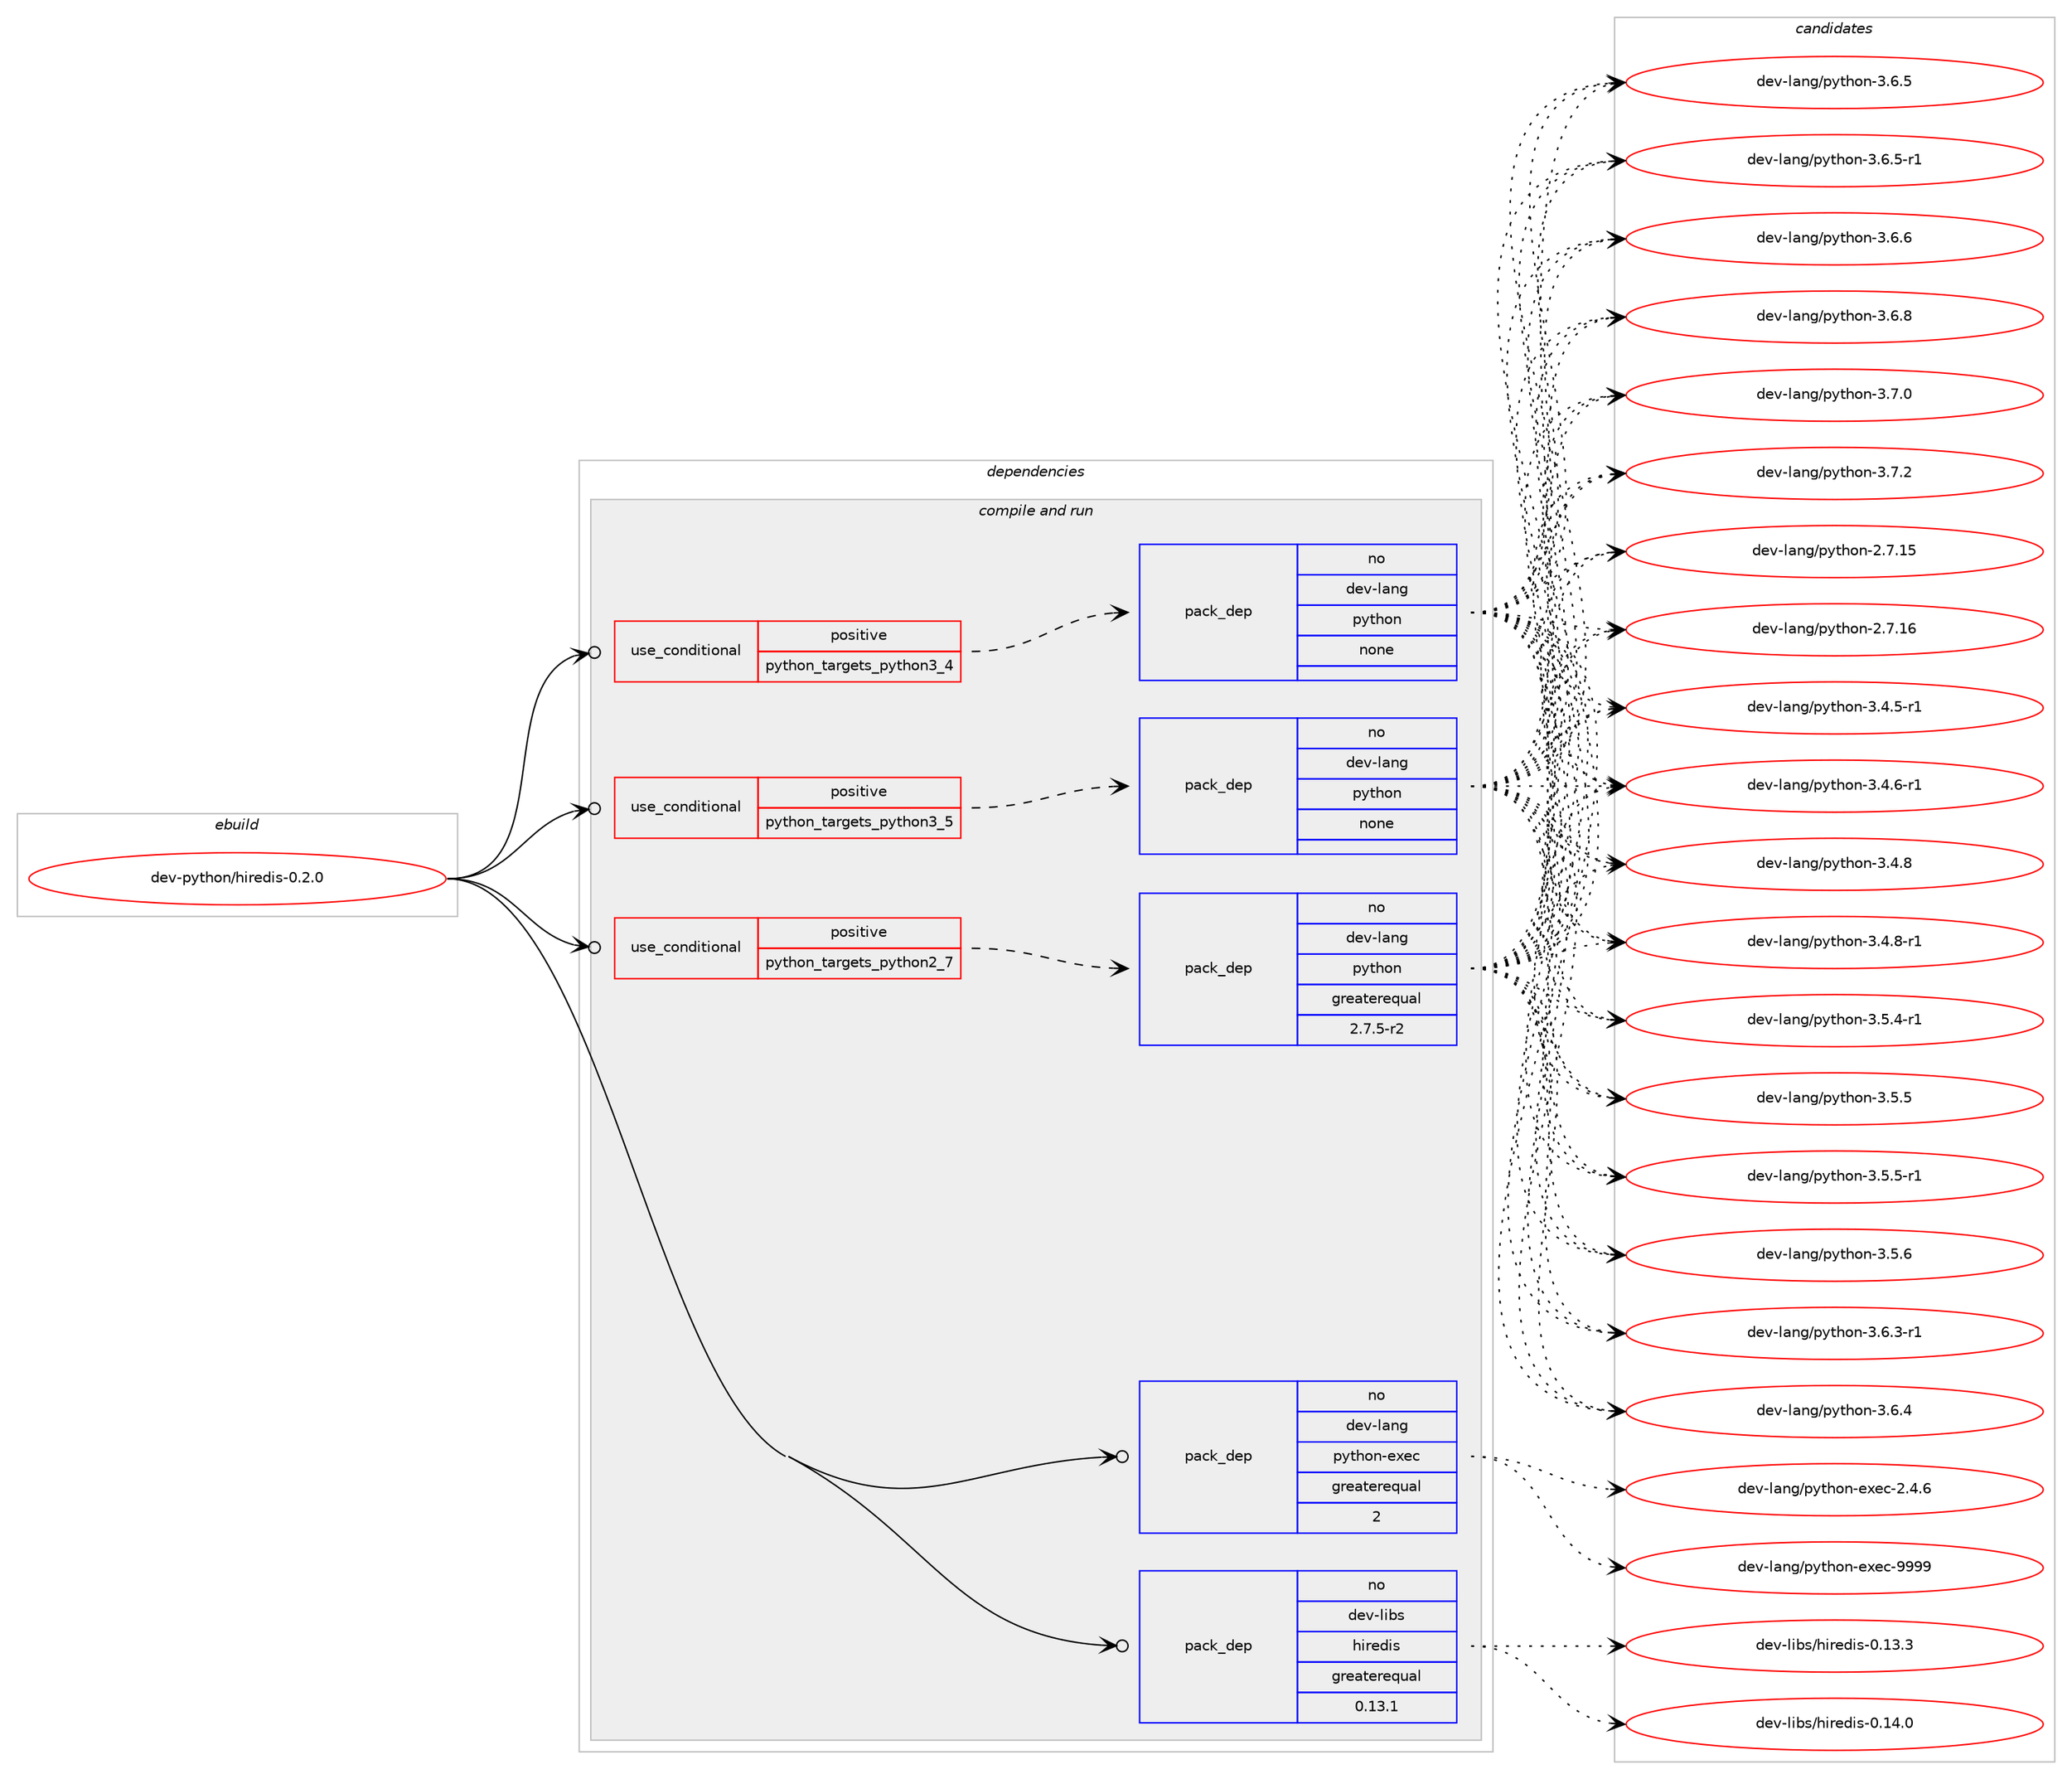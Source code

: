 digraph prolog {

# *************
# Graph options
# *************

newrank=true;
concentrate=true;
compound=true;
graph [rankdir=LR,fontname=Helvetica,fontsize=10,ranksep=1.5];#, ranksep=2.5, nodesep=0.2];
edge  [arrowhead=vee];
node  [fontname=Helvetica,fontsize=10];

# **********
# The ebuild
# **********

subgraph cluster_leftcol {
color=gray;
rank=same;
label=<<i>ebuild</i>>;
id [label="dev-python/hiredis-0.2.0", color=red, width=4, href="../dev-python/hiredis-0.2.0.svg"];
}

# ****************
# The dependencies
# ****************

subgraph cluster_midcol {
color=gray;
label=<<i>dependencies</i>>;
subgraph cluster_compile {
fillcolor="#eeeeee";
style=filled;
label=<<i>compile</i>>;
}
subgraph cluster_compileandrun {
fillcolor="#eeeeee";
style=filled;
label=<<i>compile and run</i>>;
subgraph cond375362 {
dependency1412712 [label=<<TABLE BORDER="0" CELLBORDER="1" CELLSPACING="0" CELLPADDING="4"><TR><TD ROWSPAN="3" CELLPADDING="10">use_conditional</TD></TR><TR><TD>positive</TD></TR><TR><TD>python_targets_python2_7</TD></TR></TABLE>>, shape=none, color=red];
subgraph pack1014081 {
dependency1412713 [label=<<TABLE BORDER="0" CELLBORDER="1" CELLSPACING="0" CELLPADDING="4" WIDTH="220"><TR><TD ROWSPAN="6" CELLPADDING="30">pack_dep</TD></TR><TR><TD WIDTH="110">no</TD></TR><TR><TD>dev-lang</TD></TR><TR><TD>python</TD></TR><TR><TD>greaterequal</TD></TR><TR><TD>2.7.5-r2</TD></TR></TABLE>>, shape=none, color=blue];
}
dependency1412712:e -> dependency1412713:w [weight=20,style="dashed",arrowhead="vee"];
}
id:e -> dependency1412712:w [weight=20,style="solid",arrowhead="odotvee"];
subgraph cond375363 {
dependency1412714 [label=<<TABLE BORDER="0" CELLBORDER="1" CELLSPACING="0" CELLPADDING="4"><TR><TD ROWSPAN="3" CELLPADDING="10">use_conditional</TD></TR><TR><TD>positive</TD></TR><TR><TD>python_targets_python3_4</TD></TR></TABLE>>, shape=none, color=red];
subgraph pack1014082 {
dependency1412715 [label=<<TABLE BORDER="0" CELLBORDER="1" CELLSPACING="0" CELLPADDING="4" WIDTH="220"><TR><TD ROWSPAN="6" CELLPADDING="30">pack_dep</TD></TR><TR><TD WIDTH="110">no</TD></TR><TR><TD>dev-lang</TD></TR><TR><TD>python</TD></TR><TR><TD>none</TD></TR><TR><TD></TD></TR></TABLE>>, shape=none, color=blue];
}
dependency1412714:e -> dependency1412715:w [weight=20,style="dashed",arrowhead="vee"];
}
id:e -> dependency1412714:w [weight=20,style="solid",arrowhead="odotvee"];
subgraph cond375364 {
dependency1412716 [label=<<TABLE BORDER="0" CELLBORDER="1" CELLSPACING="0" CELLPADDING="4"><TR><TD ROWSPAN="3" CELLPADDING="10">use_conditional</TD></TR><TR><TD>positive</TD></TR><TR><TD>python_targets_python3_5</TD></TR></TABLE>>, shape=none, color=red];
subgraph pack1014083 {
dependency1412717 [label=<<TABLE BORDER="0" CELLBORDER="1" CELLSPACING="0" CELLPADDING="4" WIDTH="220"><TR><TD ROWSPAN="6" CELLPADDING="30">pack_dep</TD></TR><TR><TD WIDTH="110">no</TD></TR><TR><TD>dev-lang</TD></TR><TR><TD>python</TD></TR><TR><TD>none</TD></TR><TR><TD></TD></TR></TABLE>>, shape=none, color=blue];
}
dependency1412716:e -> dependency1412717:w [weight=20,style="dashed",arrowhead="vee"];
}
id:e -> dependency1412716:w [weight=20,style="solid",arrowhead="odotvee"];
subgraph pack1014084 {
dependency1412718 [label=<<TABLE BORDER="0" CELLBORDER="1" CELLSPACING="0" CELLPADDING="4" WIDTH="220"><TR><TD ROWSPAN="6" CELLPADDING="30">pack_dep</TD></TR><TR><TD WIDTH="110">no</TD></TR><TR><TD>dev-lang</TD></TR><TR><TD>python-exec</TD></TR><TR><TD>greaterequal</TD></TR><TR><TD>2</TD></TR></TABLE>>, shape=none, color=blue];
}
id:e -> dependency1412718:w [weight=20,style="solid",arrowhead="odotvee"];
subgraph pack1014085 {
dependency1412719 [label=<<TABLE BORDER="0" CELLBORDER="1" CELLSPACING="0" CELLPADDING="4" WIDTH="220"><TR><TD ROWSPAN="6" CELLPADDING="30">pack_dep</TD></TR><TR><TD WIDTH="110">no</TD></TR><TR><TD>dev-libs</TD></TR><TR><TD>hiredis</TD></TR><TR><TD>greaterequal</TD></TR><TR><TD>0.13.1</TD></TR></TABLE>>, shape=none, color=blue];
}
id:e -> dependency1412719:w [weight=20,style="solid",arrowhead="odotvee"];
}
subgraph cluster_run {
fillcolor="#eeeeee";
style=filled;
label=<<i>run</i>>;
}
}

# **************
# The candidates
# **************

subgraph cluster_choices {
rank=same;
color=gray;
label=<<i>candidates</i>>;

subgraph choice1014081 {
color=black;
nodesep=1;
choice10010111845108971101034711212111610411111045504655464953 [label="dev-lang/python-2.7.15", color=red, width=4,href="../dev-lang/python-2.7.15.svg"];
choice10010111845108971101034711212111610411111045504655464954 [label="dev-lang/python-2.7.16", color=red, width=4,href="../dev-lang/python-2.7.16.svg"];
choice1001011184510897110103471121211161041111104551465246534511449 [label="dev-lang/python-3.4.5-r1", color=red, width=4,href="../dev-lang/python-3.4.5-r1.svg"];
choice1001011184510897110103471121211161041111104551465246544511449 [label="dev-lang/python-3.4.6-r1", color=red, width=4,href="../dev-lang/python-3.4.6-r1.svg"];
choice100101118451089711010347112121116104111110455146524656 [label="dev-lang/python-3.4.8", color=red, width=4,href="../dev-lang/python-3.4.8.svg"];
choice1001011184510897110103471121211161041111104551465246564511449 [label="dev-lang/python-3.4.8-r1", color=red, width=4,href="../dev-lang/python-3.4.8-r1.svg"];
choice1001011184510897110103471121211161041111104551465346524511449 [label="dev-lang/python-3.5.4-r1", color=red, width=4,href="../dev-lang/python-3.5.4-r1.svg"];
choice100101118451089711010347112121116104111110455146534653 [label="dev-lang/python-3.5.5", color=red, width=4,href="../dev-lang/python-3.5.5.svg"];
choice1001011184510897110103471121211161041111104551465346534511449 [label="dev-lang/python-3.5.5-r1", color=red, width=4,href="../dev-lang/python-3.5.5-r1.svg"];
choice100101118451089711010347112121116104111110455146534654 [label="dev-lang/python-3.5.6", color=red, width=4,href="../dev-lang/python-3.5.6.svg"];
choice1001011184510897110103471121211161041111104551465446514511449 [label="dev-lang/python-3.6.3-r1", color=red, width=4,href="../dev-lang/python-3.6.3-r1.svg"];
choice100101118451089711010347112121116104111110455146544652 [label="dev-lang/python-3.6.4", color=red, width=4,href="../dev-lang/python-3.6.4.svg"];
choice100101118451089711010347112121116104111110455146544653 [label="dev-lang/python-3.6.5", color=red, width=4,href="../dev-lang/python-3.6.5.svg"];
choice1001011184510897110103471121211161041111104551465446534511449 [label="dev-lang/python-3.6.5-r1", color=red, width=4,href="../dev-lang/python-3.6.5-r1.svg"];
choice100101118451089711010347112121116104111110455146544654 [label="dev-lang/python-3.6.6", color=red, width=4,href="../dev-lang/python-3.6.6.svg"];
choice100101118451089711010347112121116104111110455146544656 [label="dev-lang/python-3.6.8", color=red, width=4,href="../dev-lang/python-3.6.8.svg"];
choice100101118451089711010347112121116104111110455146554648 [label="dev-lang/python-3.7.0", color=red, width=4,href="../dev-lang/python-3.7.0.svg"];
choice100101118451089711010347112121116104111110455146554650 [label="dev-lang/python-3.7.2", color=red, width=4,href="../dev-lang/python-3.7.2.svg"];
dependency1412713:e -> choice10010111845108971101034711212111610411111045504655464953:w [style=dotted,weight="100"];
dependency1412713:e -> choice10010111845108971101034711212111610411111045504655464954:w [style=dotted,weight="100"];
dependency1412713:e -> choice1001011184510897110103471121211161041111104551465246534511449:w [style=dotted,weight="100"];
dependency1412713:e -> choice1001011184510897110103471121211161041111104551465246544511449:w [style=dotted,weight="100"];
dependency1412713:e -> choice100101118451089711010347112121116104111110455146524656:w [style=dotted,weight="100"];
dependency1412713:e -> choice1001011184510897110103471121211161041111104551465246564511449:w [style=dotted,weight="100"];
dependency1412713:e -> choice1001011184510897110103471121211161041111104551465346524511449:w [style=dotted,weight="100"];
dependency1412713:e -> choice100101118451089711010347112121116104111110455146534653:w [style=dotted,weight="100"];
dependency1412713:e -> choice1001011184510897110103471121211161041111104551465346534511449:w [style=dotted,weight="100"];
dependency1412713:e -> choice100101118451089711010347112121116104111110455146534654:w [style=dotted,weight="100"];
dependency1412713:e -> choice1001011184510897110103471121211161041111104551465446514511449:w [style=dotted,weight="100"];
dependency1412713:e -> choice100101118451089711010347112121116104111110455146544652:w [style=dotted,weight="100"];
dependency1412713:e -> choice100101118451089711010347112121116104111110455146544653:w [style=dotted,weight="100"];
dependency1412713:e -> choice1001011184510897110103471121211161041111104551465446534511449:w [style=dotted,weight="100"];
dependency1412713:e -> choice100101118451089711010347112121116104111110455146544654:w [style=dotted,weight="100"];
dependency1412713:e -> choice100101118451089711010347112121116104111110455146544656:w [style=dotted,weight="100"];
dependency1412713:e -> choice100101118451089711010347112121116104111110455146554648:w [style=dotted,weight="100"];
dependency1412713:e -> choice100101118451089711010347112121116104111110455146554650:w [style=dotted,weight="100"];
}
subgraph choice1014082 {
color=black;
nodesep=1;
choice10010111845108971101034711212111610411111045504655464953 [label="dev-lang/python-2.7.15", color=red, width=4,href="../dev-lang/python-2.7.15.svg"];
choice10010111845108971101034711212111610411111045504655464954 [label="dev-lang/python-2.7.16", color=red, width=4,href="../dev-lang/python-2.7.16.svg"];
choice1001011184510897110103471121211161041111104551465246534511449 [label="dev-lang/python-3.4.5-r1", color=red, width=4,href="../dev-lang/python-3.4.5-r1.svg"];
choice1001011184510897110103471121211161041111104551465246544511449 [label="dev-lang/python-3.4.6-r1", color=red, width=4,href="../dev-lang/python-3.4.6-r1.svg"];
choice100101118451089711010347112121116104111110455146524656 [label="dev-lang/python-3.4.8", color=red, width=4,href="../dev-lang/python-3.4.8.svg"];
choice1001011184510897110103471121211161041111104551465246564511449 [label="dev-lang/python-3.4.8-r1", color=red, width=4,href="../dev-lang/python-3.4.8-r1.svg"];
choice1001011184510897110103471121211161041111104551465346524511449 [label="dev-lang/python-3.5.4-r1", color=red, width=4,href="../dev-lang/python-3.5.4-r1.svg"];
choice100101118451089711010347112121116104111110455146534653 [label="dev-lang/python-3.5.5", color=red, width=4,href="../dev-lang/python-3.5.5.svg"];
choice1001011184510897110103471121211161041111104551465346534511449 [label="dev-lang/python-3.5.5-r1", color=red, width=4,href="../dev-lang/python-3.5.5-r1.svg"];
choice100101118451089711010347112121116104111110455146534654 [label="dev-lang/python-3.5.6", color=red, width=4,href="../dev-lang/python-3.5.6.svg"];
choice1001011184510897110103471121211161041111104551465446514511449 [label="dev-lang/python-3.6.3-r1", color=red, width=4,href="../dev-lang/python-3.6.3-r1.svg"];
choice100101118451089711010347112121116104111110455146544652 [label="dev-lang/python-3.6.4", color=red, width=4,href="../dev-lang/python-3.6.4.svg"];
choice100101118451089711010347112121116104111110455146544653 [label="dev-lang/python-3.6.5", color=red, width=4,href="../dev-lang/python-3.6.5.svg"];
choice1001011184510897110103471121211161041111104551465446534511449 [label="dev-lang/python-3.6.5-r1", color=red, width=4,href="../dev-lang/python-3.6.5-r1.svg"];
choice100101118451089711010347112121116104111110455146544654 [label="dev-lang/python-3.6.6", color=red, width=4,href="../dev-lang/python-3.6.6.svg"];
choice100101118451089711010347112121116104111110455146544656 [label="dev-lang/python-3.6.8", color=red, width=4,href="../dev-lang/python-3.6.8.svg"];
choice100101118451089711010347112121116104111110455146554648 [label="dev-lang/python-3.7.0", color=red, width=4,href="../dev-lang/python-3.7.0.svg"];
choice100101118451089711010347112121116104111110455146554650 [label="dev-lang/python-3.7.2", color=red, width=4,href="../dev-lang/python-3.7.2.svg"];
dependency1412715:e -> choice10010111845108971101034711212111610411111045504655464953:w [style=dotted,weight="100"];
dependency1412715:e -> choice10010111845108971101034711212111610411111045504655464954:w [style=dotted,weight="100"];
dependency1412715:e -> choice1001011184510897110103471121211161041111104551465246534511449:w [style=dotted,weight="100"];
dependency1412715:e -> choice1001011184510897110103471121211161041111104551465246544511449:w [style=dotted,weight="100"];
dependency1412715:e -> choice100101118451089711010347112121116104111110455146524656:w [style=dotted,weight="100"];
dependency1412715:e -> choice1001011184510897110103471121211161041111104551465246564511449:w [style=dotted,weight="100"];
dependency1412715:e -> choice1001011184510897110103471121211161041111104551465346524511449:w [style=dotted,weight="100"];
dependency1412715:e -> choice100101118451089711010347112121116104111110455146534653:w [style=dotted,weight="100"];
dependency1412715:e -> choice1001011184510897110103471121211161041111104551465346534511449:w [style=dotted,weight="100"];
dependency1412715:e -> choice100101118451089711010347112121116104111110455146534654:w [style=dotted,weight="100"];
dependency1412715:e -> choice1001011184510897110103471121211161041111104551465446514511449:w [style=dotted,weight="100"];
dependency1412715:e -> choice100101118451089711010347112121116104111110455146544652:w [style=dotted,weight="100"];
dependency1412715:e -> choice100101118451089711010347112121116104111110455146544653:w [style=dotted,weight="100"];
dependency1412715:e -> choice1001011184510897110103471121211161041111104551465446534511449:w [style=dotted,weight="100"];
dependency1412715:e -> choice100101118451089711010347112121116104111110455146544654:w [style=dotted,weight="100"];
dependency1412715:e -> choice100101118451089711010347112121116104111110455146544656:w [style=dotted,weight="100"];
dependency1412715:e -> choice100101118451089711010347112121116104111110455146554648:w [style=dotted,weight="100"];
dependency1412715:e -> choice100101118451089711010347112121116104111110455146554650:w [style=dotted,weight="100"];
}
subgraph choice1014083 {
color=black;
nodesep=1;
choice10010111845108971101034711212111610411111045504655464953 [label="dev-lang/python-2.7.15", color=red, width=4,href="../dev-lang/python-2.7.15.svg"];
choice10010111845108971101034711212111610411111045504655464954 [label="dev-lang/python-2.7.16", color=red, width=4,href="../dev-lang/python-2.7.16.svg"];
choice1001011184510897110103471121211161041111104551465246534511449 [label="dev-lang/python-3.4.5-r1", color=red, width=4,href="../dev-lang/python-3.4.5-r1.svg"];
choice1001011184510897110103471121211161041111104551465246544511449 [label="dev-lang/python-3.4.6-r1", color=red, width=4,href="../dev-lang/python-3.4.6-r1.svg"];
choice100101118451089711010347112121116104111110455146524656 [label="dev-lang/python-3.4.8", color=red, width=4,href="../dev-lang/python-3.4.8.svg"];
choice1001011184510897110103471121211161041111104551465246564511449 [label="dev-lang/python-3.4.8-r1", color=red, width=4,href="../dev-lang/python-3.4.8-r1.svg"];
choice1001011184510897110103471121211161041111104551465346524511449 [label="dev-lang/python-3.5.4-r1", color=red, width=4,href="../dev-lang/python-3.5.4-r1.svg"];
choice100101118451089711010347112121116104111110455146534653 [label="dev-lang/python-3.5.5", color=red, width=4,href="../dev-lang/python-3.5.5.svg"];
choice1001011184510897110103471121211161041111104551465346534511449 [label="dev-lang/python-3.5.5-r1", color=red, width=4,href="../dev-lang/python-3.5.5-r1.svg"];
choice100101118451089711010347112121116104111110455146534654 [label="dev-lang/python-3.5.6", color=red, width=4,href="../dev-lang/python-3.5.6.svg"];
choice1001011184510897110103471121211161041111104551465446514511449 [label="dev-lang/python-3.6.3-r1", color=red, width=4,href="../dev-lang/python-3.6.3-r1.svg"];
choice100101118451089711010347112121116104111110455146544652 [label="dev-lang/python-3.6.4", color=red, width=4,href="../dev-lang/python-3.6.4.svg"];
choice100101118451089711010347112121116104111110455146544653 [label="dev-lang/python-3.6.5", color=red, width=4,href="../dev-lang/python-3.6.5.svg"];
choice1001011184510897110103471121211161041111104551465446534511449 [label="dev-lang/python-3.6.5-r1", color=red, width=4,href="../dev-lang/python-3.6.5-r1.svg"];
choice100101118451089711010347112121116104111110455146544654 [label="dev-lang/python-3.6.6", color=red, width=4,href="../dev-lang/python-3.6.6.svg"];
choice100101118451089711010347112121116104111110455146544656 [label="dev-lang/python-3.6.8", color=red, width=4,href="../dev-lang/python-3.6.8.svg"];
choice100101118451089711010347112121116104111110455146554648 [label="dev-lang/python-3.7.0", color=red, width=4,href="../dev-lang/python-3.7.0.svg"];
choice100101118451089711010347112121116104111110455146554650 [label="dev-lang/python-3.7.2", color=red, width=4,href="../dev-lang/python-3.7.2.svg"];
dependency1412717:e -> choice10010111845108971101034711212111610411111045504655464953:w [style=dotted,weight="100"];
dependency1412717:e -> choice10010111845108971101034711212111610411111045504655464954:w [style=dotted,weight="100"];
dependency1412717:e -> choice1001011184510897110103471121211161041111104551465246534511449:w [style=dotted,weight="100"];
dependency1412717:e -> choice1001011184510897110103471121211161041111104551465246544511449:w [style=dotted,weight="100"];
dependency1412717:e -> choice100101118451089711010347112121116104111110455146524656:w [style=dotted,weight="100"];
dependency1412717:e -> choice1001011184510897110103471121211161041111104551465246564511449:w [style=dotted,weight="100"];
dependency1412717:e -> choice1001011184510897110103471121211161041111104551465346524511449:w [style=dotted,weight="100"];
dependency1412717:e -> choice100101118451089711010347112121116104111110455146534653:w [style=dotted,weight="100"];
dependency1412717:e -> choice1001011184510897110103471121211161041111104551465346534511449:w [style=dotted,weight="100"];
dependency1412717:e -> choice100101118451089711010347112121116104111110455146534654:w [style=dotted,weight="100"];
dependency1412717:e -> choice1001011184510897110103471121211161041111104551465446514511449:w [style=dotted,weight="100"];
dependency1412717:e -> choice100101118451089711010347112121116104111110455146544652:w [style=dotted,weight="100"];
dependency1412717:e -> choice100101118451089711010347112121116104111110455146544653:w [style=dotted,weight="100"];
dependency1412717:e -> choice1001011184510897110103471121211161041111104551465446534511449:w [style=dotted,weight="100"];
dependency1412717:e -> choice100101118451089711010347112121116104111110455146544654:w [style=dotted,weight="100"];
dependency1412717:e -> choice100101118451089711010347112121116104111110455146544656:w [style=dotted,weight="100"];
dependency1412717:e -> choice100101118451089711010347112121116104111110455146554648:w [style=dotted,weight="100"];
dependency1412717:e -> choice100101118451089711010347112121116104111110455146554650:w [style=dotted,weight="100"];
}
subgraph choice1014084 {
color=black;
nodesep=1;
choice1001011184510897110103471121211161041111104510112010199455046524654 [label="dev-lang/python-exec-2.4.6", color=red, width=4,href="../dev-lang/python-exec-2.4.6.svg"];
choice10010111845108971101034711212111610411111045101120101994557575757 [label="dev-lang/python-exec-9999", color=red, width=4,href="../dev-lang/python-exec-9999.svg"];
dependency1412718:e -> choice1001011184510897110103471121211161041111104510112010199455046524654:w [style=dotted,weight="100"];
dependency1412718:e -> choice10010111845108971101034711212111610411111045101120101994557575757:w [style=dotted,weight="100"];
}
subgraph choice1014085 {
color=black;
nodesep=1;
choice10010111845108105981154710410511410110010511545484649514651 [label="dev-libs/hiredis-0.13.3", color=red, width=4,href="../dev-libs/hiredis-0.13.3.svg"];
choice10010111845108105981154710410511410110010511545484649524648 [label="dev-libs/hiredis-0.14.0", color=red, width=4,href="../dev-libs/hiredis-0.14.0.svg"];
dependency1412719:e -> choice10010111845108105981154710410511410110010511545484649514651:w [style=dotted,weight="100"];
dependency1412719:e -> choice10010111845108105981154710410511410110010511545484649524648:w [style=dotted,weight="100"];
}
}

}
